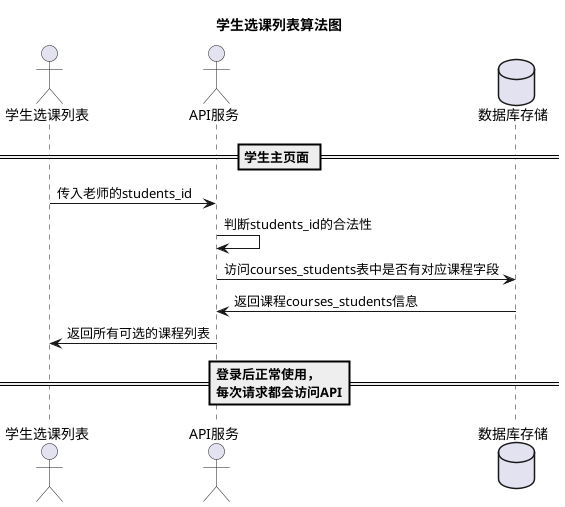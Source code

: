 @startuml

Title 学生选课列表算法图

actor 学生选课列表
actor API服务
database 数据库存储

== 学生主页面 ==
学生选课列表->API服务:传入老师的students_id
API服务->API服务:判断students_id的合法性
API服务->数据库存储:访问courses_students表中是否有对应课程字段
数据库存储->API服务:返回课程courses_students信息
API服务->学生选课列表:返回所有可选的课程列表
== 登录后正常使用，\n每次请求都会访问API==

@enduml